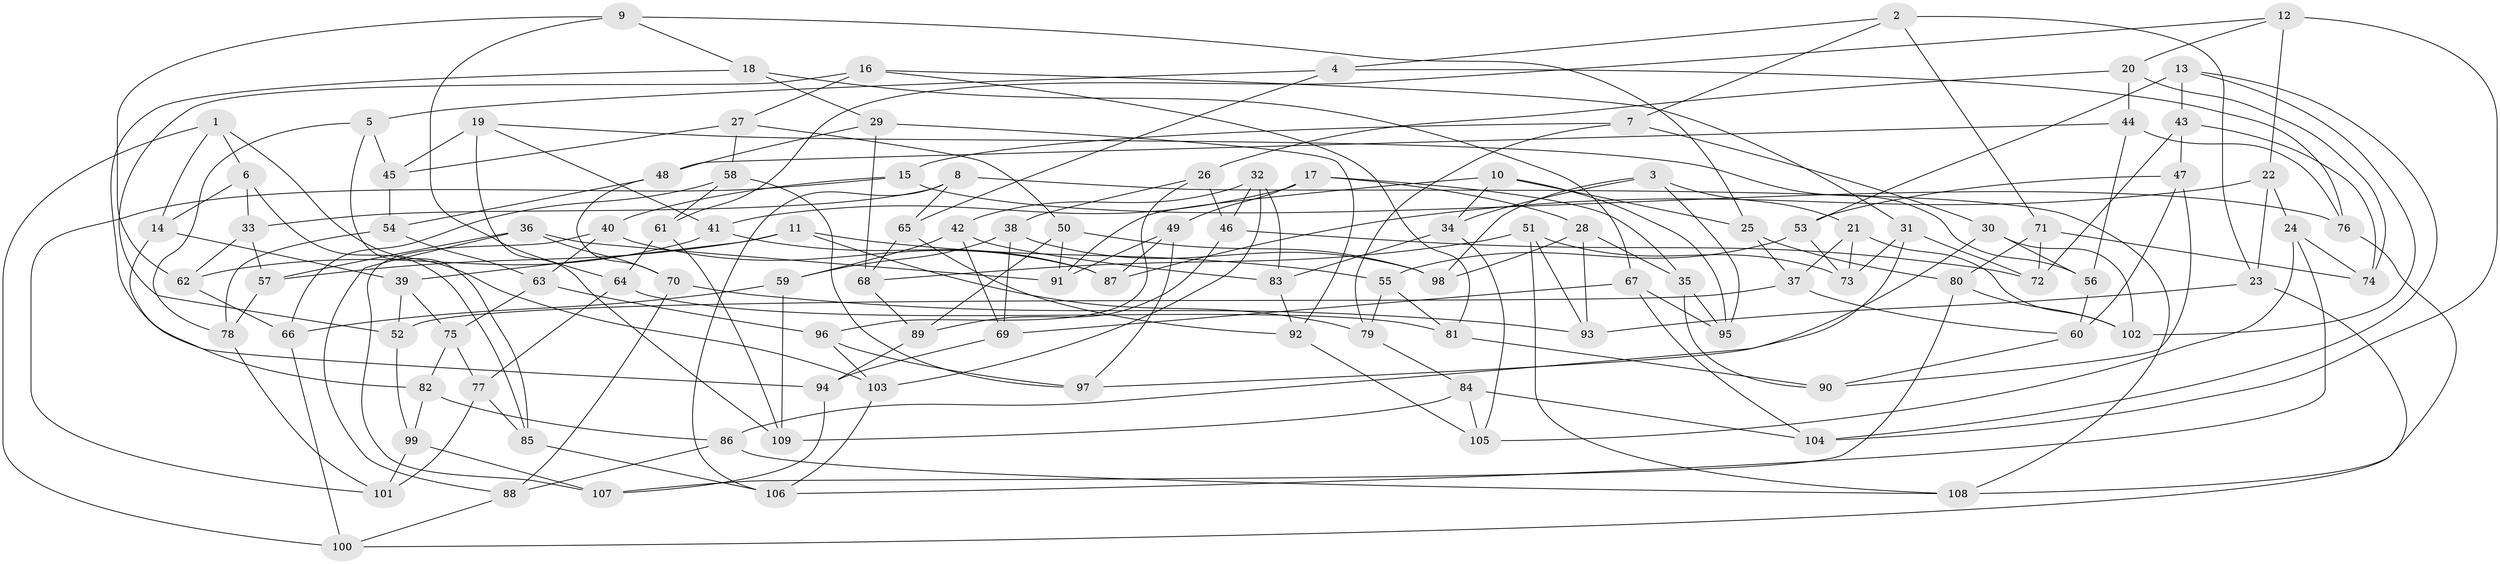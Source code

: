 // Generated by graph-tools (version 1.1) at 2025/27/03/09/25 03:27:00]
// undirected, 109 vertices, 218 edges
graph export_dot {
graph [start="1"]
  node [color=gray90,style=filled];
  1;
  2;
  3;
  4;
  5;
  6;
  7;
  8;
  9;
  10;
  11;
  12;
  13;
  14;
  15;
  16;
  17;
  18;
  19;
  20;
  21;
  22;
  23;
  24;
  25;
  26;
  27;
  28;
  29;
  30;
  31;
  32;
  33;
  34;
  35;
  36;
  37;
  38;
  39;
  40;
  41;
  42;
  43;
  44;
  45;
  46;
  47;
  48;
  49;
  50;
  51;
  52;
  53;
  54;
  55;
  56;
  57;
  58;
  59;
  60;
  61;
  62;
  63;
  64;
  65;
  66;
  67;
  68;
  69;
  70;
  71;
  72;
  73;
  74;
  75;
  76;
  77;
  78;
  79;
  80;
  81;
  82;
  83;
  84;
  85;
  86;
  87;
  88;
  89;
  90;
  91;
  92;
  93;
  94;
  95;
  96;
  97;
  98;
  99;
  100;
  101;
  102;
  103;
  104;
  105;
  106;
  107;
  108;
  109;
  1 -- 103;
  1 -- 14;
  1 -- 100;
  1 -- 6;
  2 -- 7;
  2 -- 4;
  2 -- 23;
  2 -- 71;
  3 -- 34;
  3 -- 98;
  3 -- 21;
  3 -- 95;
  4 -- 65;
  4 -- 76;
  4 -- 5;
  5 -- 78;
  5 -- 85;
  5 -- 45;
  6 -- 33;
  6 -- 14;
  6 -- 85;
  7 -- 79;
  7 -- 15;
  7 -- 30;
  8 -- 33;
  8 -- 108;
  8 -- 106;
  8 -- 65;
  9 -- 64;
  9 -- 18;
  9 -- 62;
  9 -- 25;
  10 -- 91;
  10 -- 25;
  10 -- 34;
  10 -- 95;
  11 -- 39;
  11 -- 57;
  11 -- 79;
  11 -- 55;
  12 -- 104;
  12 -- 61;
  12 -- 20;
  12 -- 22;
  13 -- 102;
  13 -- 53;
  13 -- 104;
  13 -- 43;
  14 -- 82;
  14 -- 39;
  15 -- 40;
  15 -- 76;
  15 -- 101;
  16 -- 31;
  16 -- 81;
  16 -- 27;
  16 -- 52;
  17 -- 41;
  17 -- 28;
  17 -- 35;
  17 -- 49;
  18 -- 67;
  18 -- 94;
  18 -- 29;
  19 -- 41;
  19 -- 109;
  19 -- 56;
  19 -- 45;
  20 -- 26;
  20 -- 74;
  20 -- 44;
  21 -- 102;
  21 -- 73;
  21 -- 37;
  22 -- 87;
  22 -- 23;
  22 -- 24;
  23 -- 93;
  23 -- 100;
  24 -- 106;
  24 -- 105;
  24 -- 74;
  25 -- 80;
  25 -- 37;
  26 -- 96;
  26 -- 46;
  26 -- 38;
  27 -- 45;
  27 -- 50;
  27 -- 58;
  28 -- 35;
  28 -- 98;
  28 -- 93;
  29 -- 92;
  29 -- 48;
  29 -- 68;
  30 -- 97;
  30 -- 56;
  30 -- 102;
  31 -- 86;
  31 -- 73;
  31 -- 72;
  32 -- 103;
  32 -- 42;
  32 -- 83;
  32 -- 46;
  33 -- 62;
  33 -- 57;
  34 -- 83;
  34 -- 105;
  35 -- 95;
  35 -- 90;
  36 -- 91;
  36 -- 57;
  36 -- 70;
  36 -- 88;
  37 -- 60;
  37 -- 52;
  38 -- 69;
  38 -- 59;
  38 -- 98;
  39 -- 75;
  39 -- 52;
  40 -- 63;
  40 -- 87;
  40 -- 107;
  41 -- 87;
  41 -- 62;
  42 -- 69;
  42 -- 83;
  42 -- 59;
  43 -- 72;
  43 -- 47;
  43 -- 74;
  44 -- 76;
  44 -- 48;
  44 -- 56;
  45 -- 54;
  46 -- 72;
  46 -- 89;
  47 -- 60;
  47 -- 90;
  47 -- 53;
  48 -- 70;
  48 -- 54;
  49 -- 91;
  49 -- 97;
  49 -- 87;
  50 -- 98;
  50 -- 89;
  50 -- 91;
  51 -- 73;
  51 -- 93;
  51 -- 68;
  51 -- 108;
  52 -- 99;
  53 -- 55;
  53 -- 73;
  54 -- 78;
  54 -- 63;
  55 -- 79;
  55 -- 81;
  56 -- 60;
  57 -- 78;
  58 -- 66;
  58 -- 61;
  58 -- 97;
  59 -- 109;
  59 -- 66;
  60 -- 90;
  61 -- 64;
  61 -- 109;
  62 -- 66;
  63 -- 75;
  63 -- 96;
  64 -- 77;
  64 -- 81;
  65 -- 92;
  65 -- 68;
  66 -- 100;
  67 -- 104;
  67 -- 95;
  67 -- 69;
  68 -- 89;
  69 -- 94;
  70 -- 88;
  70 -- 93;
  71 -- 74;
  71 -- 72;
  71 -- 80;
  75 -- 77;
  75 -- 82;
  76 -- 108;
  77 -- 85;
  77 -- 101;
  78 -- 101;
  79 -- 84;
  80 -- 107;
  80 -- 102;
  81 -- 90;
  82 -- 99;
  82 -- 86;
  83 -- 92;
  84 -- 109;
  84 -- 104;
  84 -- 105;
  85 -- 106;
  86 -- 108;
  86 -- 88;
  88 -- 100;
  89 -- 94;
  92 -- 105;
  94 -- 107;
  96 -- 103;
  96 -- 97;
  99 -- 107;
  99 -- 101;
  103 -- 106;
}
